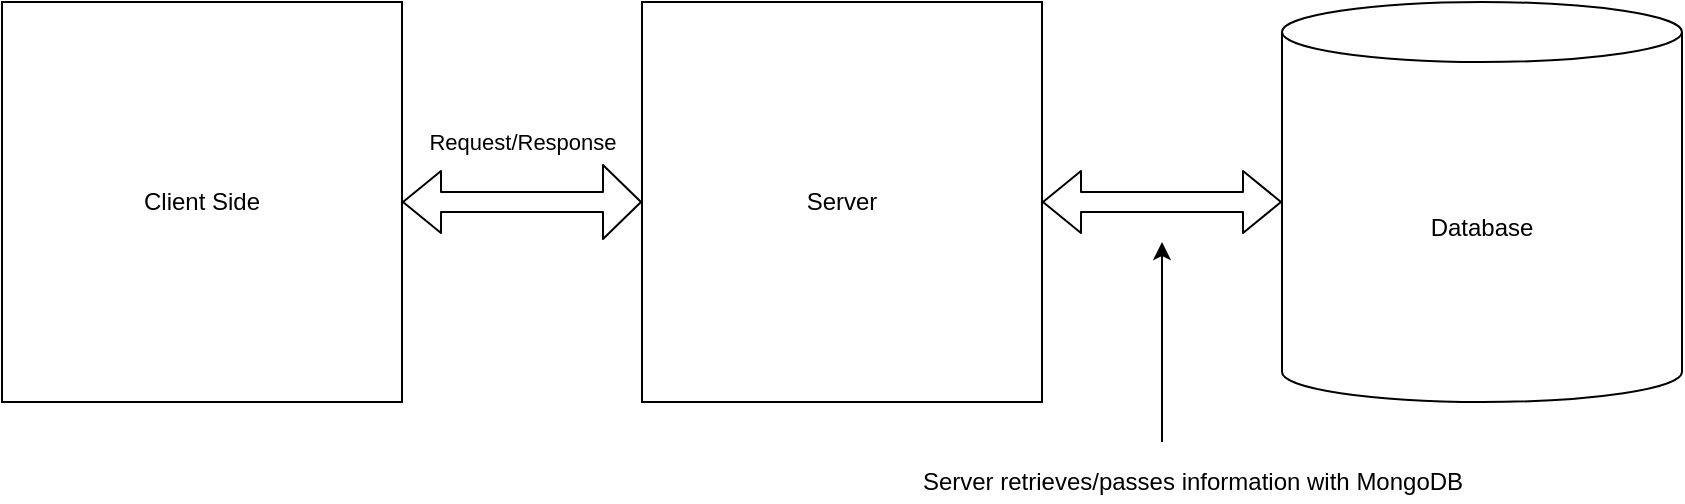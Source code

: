 <mxfile version="14.2.4" type="github">
  <diagram id="XNPSw20A9SuPlgPJpEL1" name="Page-1">
    <mxGraphModel dx="946" dy="559" grid="1" gridSize="10" guides="1" tooltips="1" connect="1" arrows="1" fold="1" page="1" pageScale="1" pageWidth="827" pageHeight="1169" math="0" shadow="0">
      <root>
        <mxCell id="0" />
        <mxCell id="1" parent="0" />
        <mxCell id="qpIth3g3Oy0iFtHFaMT9-1" value="Client Side" style="whiteSpace=wrap;html=1;aspect=fixed;" vertex="1" parent="1">
          <mxGeometry x="40" y="80" width="200" height="200" as="geometry" />
        </mxCell>
        <mxCell id="qpIth3g3Oy0iFtHFaMT9-2" value="Server" style="whiteSpace=wrap;html=1;aspect=fixed;" vertex="1" parent="1">
          <mxGeometry x="360" y="80" width="200" height="200" as="geometry" />
        </mxCell>
        <mxCell id="qpIth3g3Oy0iFtHFaMT9-3" value="Database" style="shape=cylinder3;whiteSpace=wrap;html=1;boundedLbl=1;backgroundOutline=1;size=15;" vertex="1" parent="1">
          <mxGeometry x="680" y="80" width="200" height="200" as="geometry" />
        </mxCell>
        <mxCell id="qpIth3g3Oy0iFtHFaMT9-6" value="" style="shape=flexArrow;endArrow=classic;startArrow=classic;html=1;entryX=0;entryY=0.5;entryDx=0;entryDy=0;exitX=1;exitY=0.5;exitDx=0;exitDy=0;endWidth=26;endSize=6;" edge="1" parent="1" source="qpIth3g3Oy0iFtHFaMT9-1" target="qpIth3g3Oy0iFtHFaMT9-2">
          <mxGeometry width="50" height="50" relative="1" as="geometry">
            <mxPoint x="270" y="200" as="sourcePoint" />
            <mxPoint x="320" y="150" as="targetPoint" />
            <Array as="points" />
          </mxGeometry>
        </mxCell>
        <mxCell id="qpIth3g3Oy0iFtHFaMT9-8" value="Request/Response" style="edgeLabel;html=1;align=center;verticalAlign=middle;resizable=0;points=[];" vertex="1" connectable="0" parent="qpIth3g3Oy0iFtHFaMT9-6">
          <mxGeometry x="0.017" y="2" relative="1" as="geometry">
            <mxPoint x="-1" y="-28" as="offset" />
          </mxGeometry>
        </mxCell>
        <mxCell id="qpIth3g3Oy0iFtHFaMT9-7" value="" style="shape=flexArrow;endArrow=classic;startArrow=classic;html=1;entryX=0;entryY=0.5;entryDx=0;entryDy=0;entryPerimeter=0;exitX=1;exitY=0.5;exitDx=0;exitDy=0;" edge="1" parent="1" source="qpIth3g3Oy0iFtHFaMT9-2" target="qpIth3g3Oy0iFtHFaMT9-3">
          <mxGeometry width="50" height="50" relative="1" as="geometry">
            <mxPoint x="440" y="280" as="sourcePoint" />
            <mxPoint x="490" y="230" as="targetPoint" />
          </mxGeometry>
        </mxCell>
        <mxCell id="qpIth3g3Oy0iFtHFaMT9-10" value="Server retrieves/passes information with MongoDB" style="text;html=1;align=center;verticalAlign=middle;resizable=0;points=[];autosize=1;" vertex="1" parent="1">
          <mxGeometry x="490" y="310" width="290" height="20" as="geometry" />
        </mxCell>
        <mxCell id="qpIth3g3Oy0iFtHFaMT9-11" value="" style="endArrow=classic;html=1;" edge="1" parent="1">
          <mxGeometry width="50" height="50" relative="1" as="geometry">
            <mxPoint x="620" y="300" as="sourcePoint" />
            <mxPoint x="620" y="200" as="targetPoint" />
            <Array as="points">
              <mxPoint x="620" y="200" />
            </Array>
          </mxGeometry>
        </mxCell>
      </root>
    </mxGraphModel>
  </diagram>
</mxfile>
